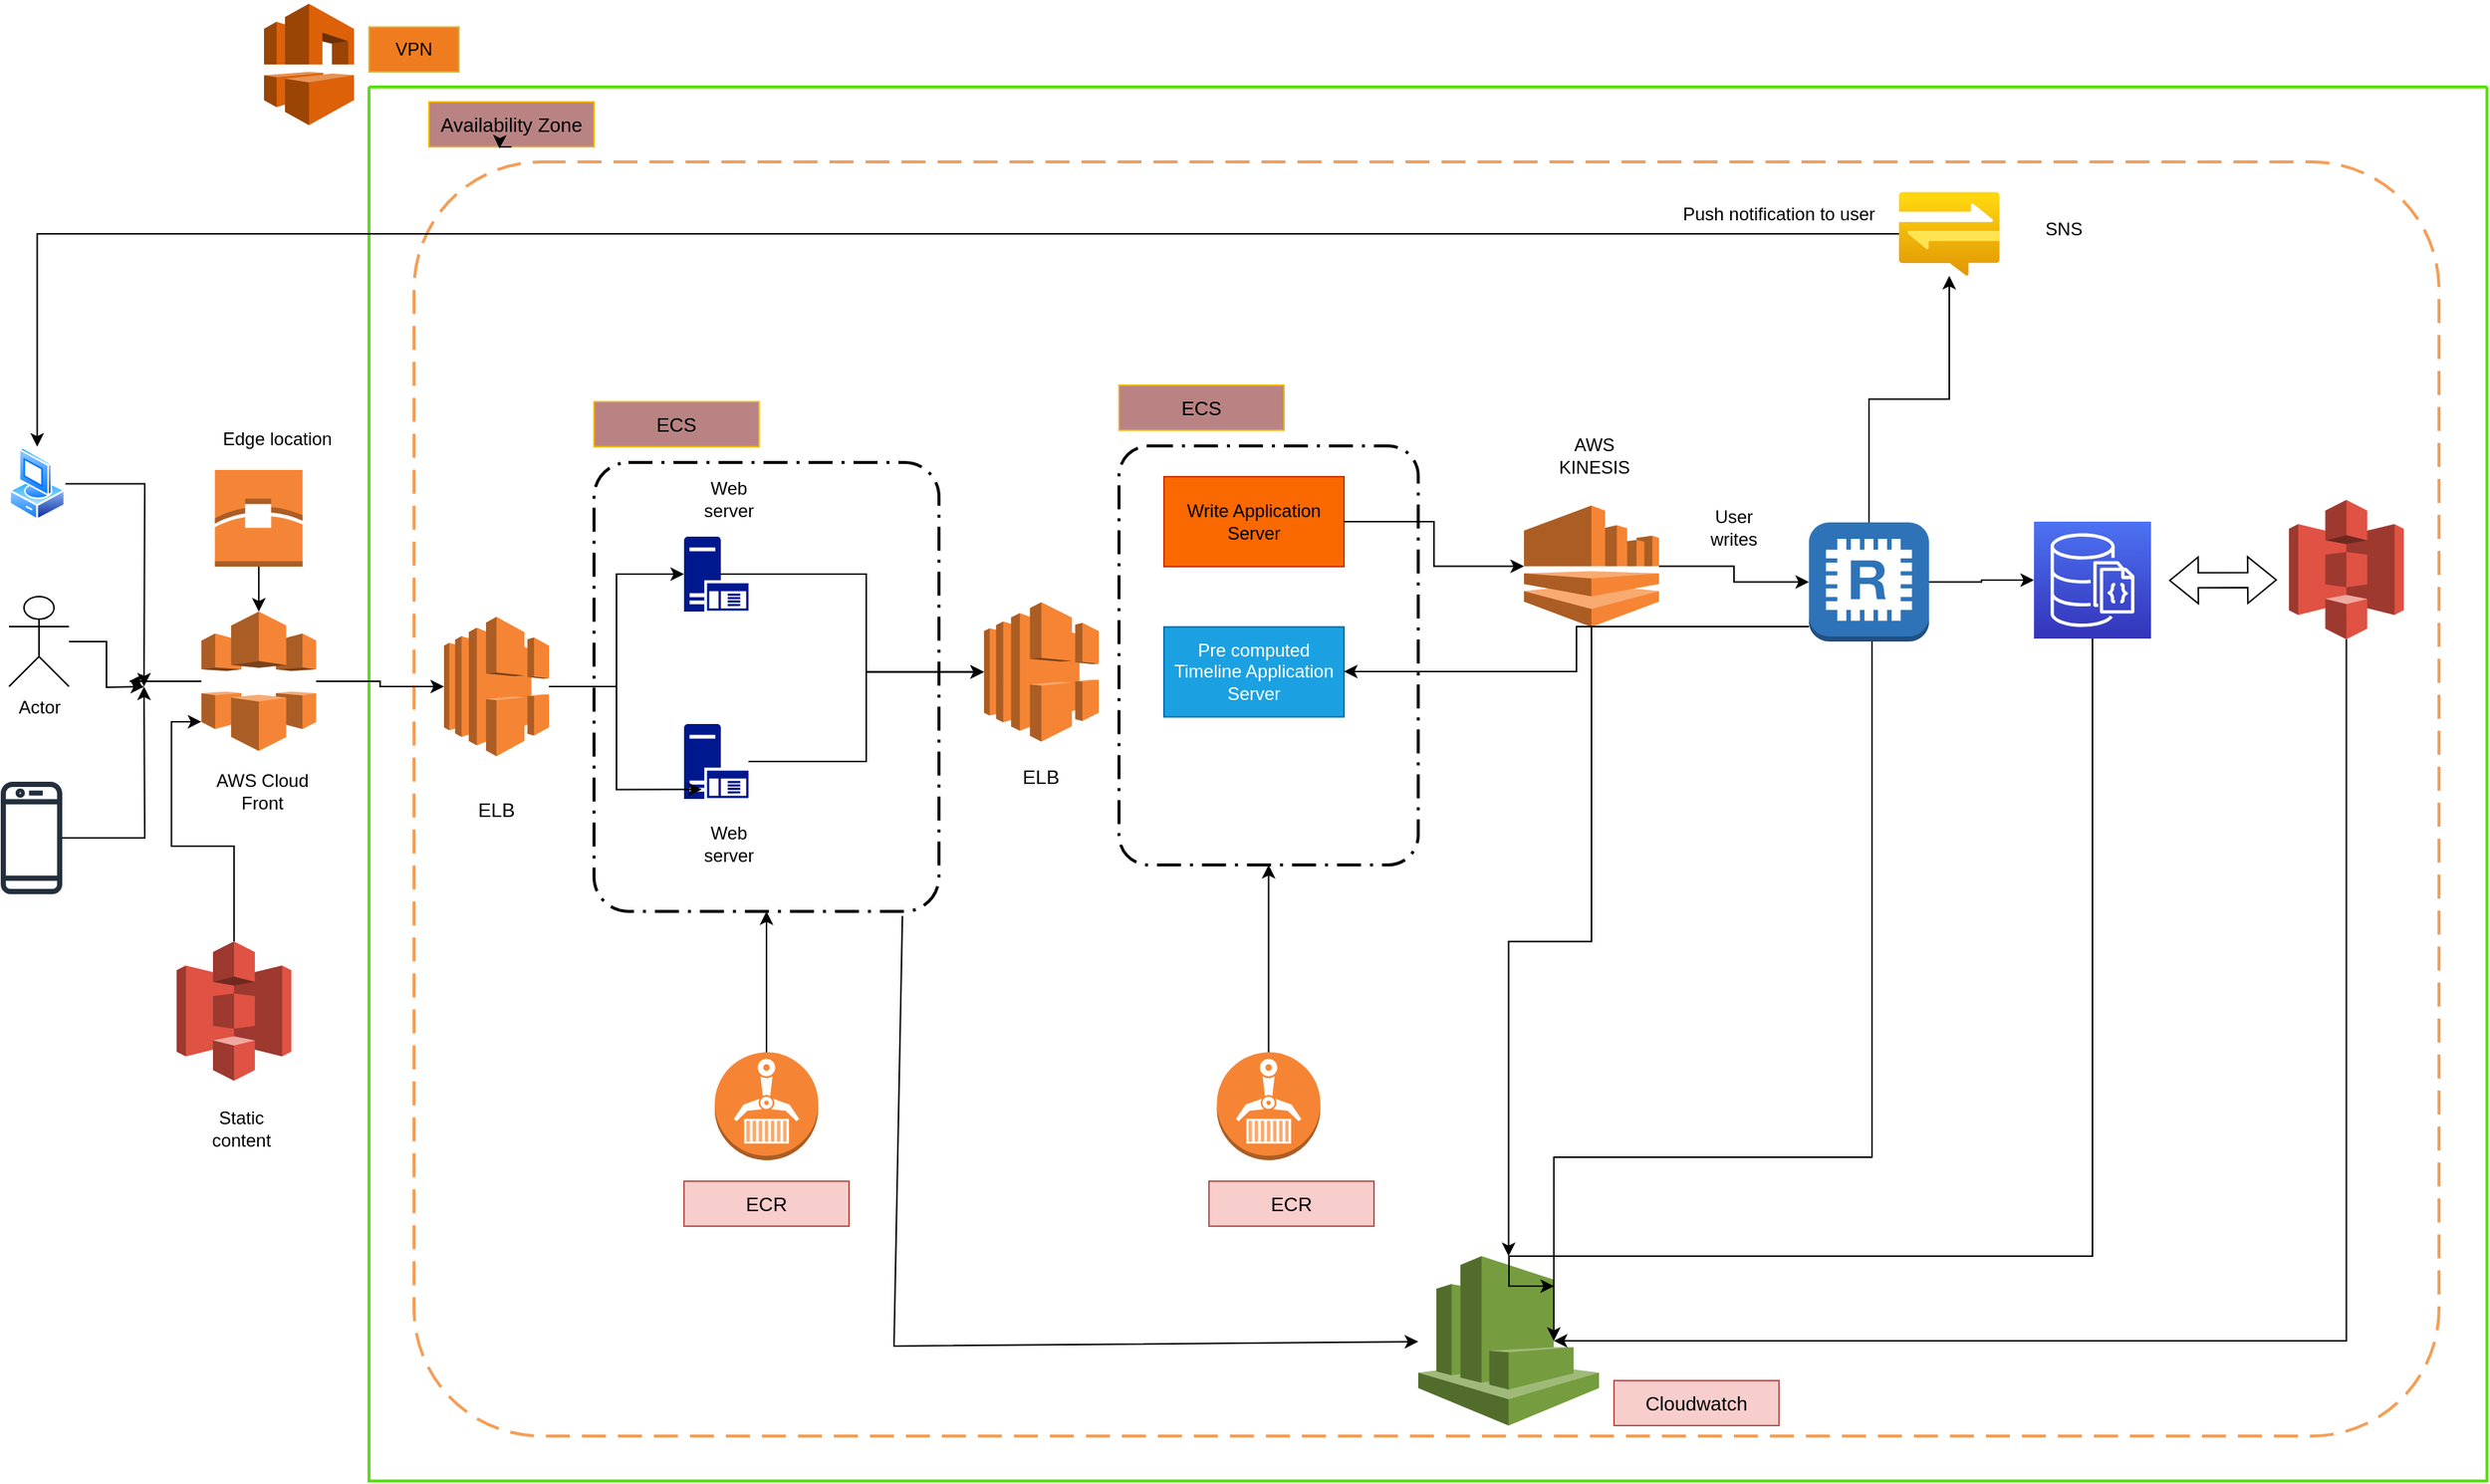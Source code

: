 <mxfile version="21.3.6" type="github" pages="2">
  <diagram id="OGPtt5JKFVUuqzHaBwd1" name="System design">
    <mxGraphModel dx="1741" dy="2031" grid="1" gridSize="10" guides="1" tooltips="1" connect="1" arrows="1" fold="1" page="1" pageScale="1" pageWidth="850" pageHeight="1100" math="0" shadow="0">
      <root>
        <mxCell id="0" />
        <mxCell id="1" parent="0" />
        <mxCell id="QmJA3J8gZkirT87oWw2X-6" value="" style="swimlane;startSize=0;strokeWidth=2;rounded=1;strokeColor=#59df11;" parent="1" vertex="1">
          <mxGeometry x="250" y="-120" width="1412" height="930" as="geometry" />
        </mxCell>
        <mxCell id="QmJA3J8gZkirT87oWw2X-46" value="" style="rounded=1;arcSize=10;dashed=1;strokeColor=#F59D56;fillColor=none;gradientColor=none;dashPattern=8 4;strokeWidth=2;" parent="QmJA3J8gZkirT87oWw2X-6" vertex="1">
          <mxGeometry x="30" y="50" width="1350" height="850" as="geometry" />
        </mxCell>
        <mxCell id="6KC439Vq3jo2LTs7QLCa-1" value="" style="sketch=0;aspect=fixed;pointerEvents=1;shadow=0;dashed=0;html=1;strokeColor=none;labelPosition=center;verticalLabelPosition=bottom;verticalAlign=top;align=center;fillColor=#00188D;shape=mxgraph.mscae.enterprise.application_server;" parent="QmJA3J8gZkirT87oWw2X-6" vertex="1">
          <mxGeometry x="210" y="300" width="43" height="50" as="geometry" />
        </mxCell>
        <mxCell id="6KC439Vq3jo2LTs7QLCa-6" value="" style="sketch=0;aspect=fixed;pointerEvents=1;shadow=0;dashed=0;html=1;strokeColor=none;labelPosition=center;verticalLabelPosition=bottom;verticalAlign=top;align=center;fillColor=#00188D;shape=mxgraph.mscae.enterprise.application_server;" parent="QmJA3J8gZkirT87oWw2X-6" vertex="1">
          <mxGeometry x="210" y="425" width="43" height="50" as="geometry" />
        </mxCell>
        <mxCell id="6KC439Vq3jo2LTs7QLCa-19" value="" style="outlineConnect=0;dashed=0;verticalLabelPosition=bottom;verticalAlign=top;align=center;html=1;shape=mxgraph.aws3.elastic_load_balancing;fillColor=#F58534;gradientColor=none;" parent="QmJA3J8gZkirT87oWw2X-6" vertex="1">
          <mxGeometry x="410" y="343.75" width="76.5" height="93" as="geometry" />
        </mxCell>
        <mxCell id="QmJA3J8gZkirT87oWw2X-38" style="edgeStyle=orthogonalEdgeStyle;rounded=0;orthogonalLoop=1;jettySize=auto;html=1;entryX=0;entryY=0.5;entryDx=0;entryDy=0;entryPerimeter=0;" parent="QmJA3J8gZkirT87oWw2X-6" source="6KC439Vq3jo2LTs7QLCa-6" target="6KC439Vq3jo2LTs7QLCa-19" edge="1">
          <mxGeometry relative="1" as="geometry" />
        </mxCell>
        <mxCell id="6KC439Vq3jo2LTs7QLCa-20" style="edgeStyle=orthogonalEdgeStyle;rounded=0;orthogonalLoop=1;jettySize=auto;html=1;exitX=0.57;exitY=0.5;exitDx=0;exitDy=0;exitPerimeter=0;" parent="QmJA3J8gZkirT87oWw2X-6" target="6KC439Vq3jo2LTs7QLCa-19" edge="1" source="6KC439Vq3jo2LTs7QLCa-1">
          <mxGeometry relative="1" as="geometry">
            <mxPoint x="421.5" y="307" as="sourcePoint" />
          </mxGeometry>
        </mxCell>
        <mxCell id="6KC439Vq3jo2LTs7QLCa-3" value="Web server" style="text;strokeColor=none;align=center;fillColor=none;html=1;verticalAlign=middle;whiteSpace=wrap;rounded=0;" parent="QmJA3J8gZkirT87oWw2X-6" vertex="1">
          <mxGeometry x="210" y="260" width="60" height="30" as="geometry" />
        </mxCell>
        <mxCell id="6KC439Vq3jo2LTs7QLCa-8" value="Web server" style="text;strokeColor=none;align=center;fillColor=none;html=1;verticalAlign=middle;whiteSpace=wrap;rounded=0;" parent="QmJA3J8gZkirT87oWw2X-6" vertex="1">
          <mxGeometry x="210" y="490" width="60" height="30" as="geometry" />
        </mxCell>
        <mxCell id="Xp7s31y6vPcok5Bgi0ri-4" value="" style="rounded=1;arcSize=10;dashed=1;fillColor=none;gradientColor=none;dashPattern=8 3 1 3;strokeWidth=2;" vertex="1" parent="QmJA3J8gZkirT87oWw2X-6">
          <mxGeometry x="150" y="250.5" width="230" height="299.5" as="geometry" />
        </mxCell>
        <mxCell id="Xp7s31y6vPcok5Bgi0ri-5" value="&lt;font style=&quot;font-size: 13px;&quot;&gt;ECS&lt;/font&gt;" style="text;strokeColor=#f1b709;align=center;fillColor=#b98383;html=1;verticalAlign=middle;whiteSpace=wrap;rounded=0;" vertex="1" parent="QmJA3J8gZkirT87oWw2X-6">
          <mxGeometry x="150" y="210" width="110" height="30" as="geometry" />
        </mxCell>
        <mxCell id="Xp7s31y6vPcok5Bgi0ri-11" style="edgeStyle=orthogonalEdgeStyle;rounded=0;orthogonalLoop=1;jettySize=auto;html=1;entryX=0.5;entryY=1;entryDx=0;entryDy=0;" edge="1" parent="QmJA3J8gZkirT87oWw2X-6" source="Xp7s31y6vPcok5Bgi0ri-6" target="Xp7s31y6vPcok5Bgi0ri-4">
          <mxGeometry relative="1" as="geometry" />
        </mxCell>
        <mxCell id="Xp7s31y6vPcok5Bgi0ri-6" value="" style="outlineConnect=0;dashed=0;verticalLabelPosition=bottom;verticalAlign=top;align=center;html=1;shape=mxgraph.aws3.ecr;fillColor=#F58534;gradientColor=none;" vertex="1" parent="QmJA3J8gZkirT87oWw2X-6">
          <mxGeometry x="230.5" y="644" width="69" height="72" as="geometry" />
        </mxCell>
        <mxCell id="QmJA3J8gZkirT87oWw2X-41" value="&lt;font style=&quot;font-size: 13px;&quot;&gt;ELB&lt;/font&gt;" style="text;strokeColor=none;align=center;fillColor=none;html=1;verticalAlign=middle;whiteSpace=wrap;rounded=0;" parent="QmJA3J8gZkirT87oWw2X-6" vertex="1">
          <mxGeometry x="418.25" y="445" width="60" height="30" as="geometry" />
        </mxCell>
        <mxCell id="Xp7s31y6vPcok5Bgi0ri-14" value="" style="rounded=1;arcSize=10;dashed=1;fillColor=none;gradientColor=none;dashPattern=8 3 1 3;strokeWidth=2;" vertex="1" parent="QmJA3J8gZkirT87oWw2X-6">
          <mxGeometry x="500" y="239.5" width="199.5" height="279.5" as="geometry" />
        </mxCell>
        <mxCell id="Xp7s31y6vPcok5Bgi0ri-15" value="&lt;font style=&quot;font-size: 13px;&quot;&gt;ECS&lt;/font&gt;" style="text;strokeColor=#f1b709;align=center;fillColor=#b98383;html=1;verticalAlign=middle;whiteSpace=wrap;rounded=0;" vertex="1" parent="QmJA3J8gZkirT87oWw2X-6">
          <mxGeometry x="500" y="199" width="110" height="30" as="geometry" />
        </mxCell>
        <mxCell id="Xp7s31y6vPcok5Bgi0ri-16" style="edgeStyle=orthogonalEdgeStyle;rounded=0;orthogonalLoop=1;jettySize=auto;html=1;entryX=0.5;entryY=1;entryDx=0;entryDy=0;" edge="1" parent="QmJA3J8gZkirT87oWw2X-6" source="Xp7s31y6vPcok5Bgi0ri-17" target="Xp7s31y6vPcok5Bgi0ri-14">
          <mxGeometry relative="1" as="geometry" />
        </mxCell>
        <mxCell id="Xp7s31y6vPcok5Bgi0ri-17" value="" style="outlineConnect=0;dashed=0;verticalLabelPosition=bottom;verticalAlign=top;align=center;html=1;shape=mxgraph.aws3.ecr;fillColor=#F58534;gradientColor=none;" vertex="1" parent="QmJA3J8gZkirT87oWw2X-6">
          <mxGeometry x="565.25" y="644" width="69" height="72" as="geometry" />
        </mxCell>
        <mxCell id="Xp7s31y6vPcok5Bgi0ri-18" value="Write Application Server" style="rounded=0;whiteSpace=wrap;html=1;fillColor=#fa6800;fontColor=#000000;strokeColor=#C73500;" vertex="1" parent="QmJA3J8gZkirT87oWw2X-6">
          <mxGeometry x="530" y="260" width="120" height="60" as="geometry" />
        </mxCell>
        <mxCell id="Xp7s31y6vPcok5Bgi0ri-24" style="edgeStyle=orthogonalEdgeStyle;rounded=0;orthogonalLoop=1;jettySize=auto;html=1;" edge="1" parent="QmJA3J8gZkirT87oWw2X-6" source="6KC439Vq3jo2LTs7QLCa-57" target="Xp7s31y6vPcok5Bgi0ri-22">
          <mxGeometry relative="1" as="geometry" />
        </mxCell>
        <mxCell id="6KC439Vq3jo2LTs7QLCa-57" value="" style="outlineConnect=0;dashed=0;verticalLabelPosition=bottom;verticalAlign=top;align=center;html=1;shape=mxgraph.aws3.kinesis;fillColor=#F58534;gradientColor=none;" parent="QmJA3J8gZkirT87oWw2X-6" vertex="1">
          <mxGeometry x="770" y="279.25" width="90" height="81" as="geometry" />
        </mxCell>
        <mxCell id="6KC439Vq3jo2LTs7QLCa-58" style="edgeStyle=orthogonalEdgeStyle;rounded=0;orthogonalLoop=1;jettySize=auto;html=1;exitX=1;exitY=0.5;exitDx=0;exitDy=0;" parent="QmJA3J8gZkirT87oWw2X-6" source="Xp7s31y6vPcok5Bgi0ri-18" target="6KC439Vq3jo2LTs7QLCa-57" edge="1">
          <mxGeometry relative="1" as="geometry">
            <mxPoint x="670" y="237" as="sourcePoint" />
          </mxGeometry>
        </mxCell>
        <mxCell id="Xp7s31y6vPcok5Bgi0ri-19" value="Pre computed Timeline Application Server" style="rounded=0;whiteSpace=wrap;html=1;fillColor=#1ba1e2;fontColor=#ffffff;strokeColor=#006EAF;" vertex="1" parent="QmJA3J8gZkirT87oWw2X-6">
          <mxGeometry x="530" y="360.25" width="120" height="60" as="geometry" />
        </mxCell>
        <mxCell id="6KC439Vq3jo2LTs7QLCa-67" value="User writes" style="text;strokeColor=none;align=center;fillColor=none;html=1;verticalAlign=middle;whiteSpace=wrap;rounded=0;" parent="QmJA3J8gZkirT87oWw2X-6" vertex="1">
          <mxGeometry x="880" y="279.25" width="60" height="30" as="geometry" />
        </mxCell>
        <mxCell id="Xp7s31y6vPcok5Bgi0ri-22" value="" style="outlineConnect=0;dashed=0;verticalLabelPosition=bottom;verticalAlign=top;align=center;html=1;shape=mxgraph.aws3.cloudwatch;fillColor=#759C3E;gradientColor=none;" vertex="1" parent="QmJA3J8gZkirT87oWw2X-6">
          <mxGeometry x="699.5" y="780" width="120.5" height="113" as="geometry" />
        </mxCell>
        <mxCell id="Xp7s31y6vPcok5Bgi0ri-23" value="" style="endArrow=classic;html=1;rounded=0;exitX=0.894;exitY=1.01;exitDx=0;exitDy=0;exitPerimeter=0;" edge="1" parent="QmJA3J8gZkirT87oWw2X-6" source="Xp7s31y6vPcok5Bgi0ri-4" target="Xp7s31y6vPcok5Bgi0ri-22">
          <mxGeometry width="50" height="50" relative="1" as="geometry">
            <mxPoint x="820" y="500" as="sourcePoint" />
            <mxPoint x="870" y="450" as="targetPoint" />
            <Array as="points">
              <mxPoint x="350" y="840" />
            </Array>
          </mxGeometry>
        </mxCell>
        <mxCell id="6KC439Vq3jo2LTs7QLCa-53" value="" style="sketch=0;points=[[0,0,0],[0.25,0,0],[0.5,0,0],[0.75,0,0],[1,0,0],[0,1,0],[0.25,1,0],[0.5,1,0],[0.75,1,0],[1,1,0],[0,0.25,0],[0,0.5,0],[0,0.75,0],[1,0.25,0],[1,0.5,0],[1,0.75,0]];outlineConnect=0;fontColor=#232F3E;gradientColor=#4D72F3;gradientDirection=north;fillColor=#3334B9;strokeColor=#ffffff;dashed=0;verticalLabelPosition=bottom;verticalAlign=top;align=center;html=1;fontSize=12;fontStyle=0;aspect=fixed;shape=mxgraph.aws4.resourceIcon;resIcon=mxgraph.aws4.documentdb_with_mongodb_compatibility;" parent="QmJA3J8gZkirT87oWw2X-6" vertex="1">
          <mxGeometry x="1110" y="290" width="78" height="78" as="geometry" />
        </mxCell>
        <mxCell id="Xp7s31y6vPcok5Bgi0ri-35" value="&lt;font style=&quot;font-size: 13px;&quot;&gt;Cloudwatch&lt;/font&gt;" style="text;strokeColor=#b85450;align=center;fillColor=#f8cecc;html=1;verticalAlign=middle;whiteSpace=wrap;rounded=0;" vertex="1" parent="QmJA3J8gZkirT87oWw2X-6">
          <mxGeometry x="830" y="863" width="110" height="30" as="geometry" />
        </mxCell>
        <mxCell id="Xp7s31y6vPcok5Bgi0ri-36" value="&lt;span style=&quot;font-size: 13px;&quot;&gt;ECR&lt;/span&gt;" style="text;strokeColor=#b85450;align=center;fillColor=#f8cecc;html=1;verticalAlign=middle;whiteSpace=wrap;rounded=0;" vertex="1" parent="QmJA3J8gZkirT87oWw2X-6">
          <mxGeometry x="210" y="730" width="110" height="30" as="geometry" />
        </mxCell>
        <mxCell id="Xp7s31y6vPcok5Bgi0ri-66" value="&lt;span style=&quot;font-size: 13px;&quot;&gt;ECR&lt;/span&gt;" style="text;strokeColor=#b85450;align=center;fillColor=#f8cecc;html=1;verticalAlign=middle;whiteSpace=wrap;rounded=0;" vertex="1" parent="QmJA3J8gZkirT87oWw2X-6">
          <mxGeometry x="560" y="730" width="110" height="30" as="geometry" />
        </mxCell>
        <mxCell id="jdF7Z_sJU0BXQNIXWPQb-7" value="SNS" style="text;strokeColor=none;align=center;fillColor=none;html=1;verticalAlign=middle;whiteSpace=wrap;rounded=0;" parent="QmJA3J8gZkirT87oWw2X-6" vertex="1">
          <mxGeometry x="1100" y="80" width="60" height="30" as="geometry" />
        </mxCell>
        <mxCell id="jdF7Z_sJU0BXQNIXWPQb-8" value="Push notification to user&lt;br&gt;" style="text;strokeColor=none;align=center;fillColor=none;html=1;verticalAlign=middle;whiteSpace=wrap;rounded=0;" parent="QmJA3J8gZkirT87oWw2X-6" vertex="1">
          <mxGeometry x="870" y="70" width="140" height="30" as="geometry" />
        </mxCell>
        <mxCell id="QmJA3J8gZkirT87oWw2X-13" value="&lt;font style=&quot;font-size: 13px;&quot;&gt;Availability Zone&lt;/font&gt;" style="text;strokeColor=#f1b709;align=center;fillColor=#b98383;html=1;verticalAlign=middle;whiteSpace=wrap;rounded=0;" parent="QmJA3J8gZkirT87oWw2X-6" vertex="1">
          <mxGeometry x="40" y="10" width="110" height="30" as="geometry" />
        </mxCell>
        <mxCell id="QmJA3J8gZkirT87oWw2X-15" style="edgeStyle=orthogonalEdgeStyle;rounded=0;orthogonalLoop=1;jettySize=auto;html=1;exitX=0.5;exitY=1;exitDx=0;exitDy=0;entryX=0.427;entryY=1.035;entryDx=0;entryDy=0;entryPerimeter=0;" parent="QmJA3J8gZkirT87oWw2X-6" source="QmJA3J8gZkirT87oWw2X-13" target="QmJA3J8gZkirT87oWw2X-13" edge="1">
          <mxGeometry relative="1" as="geometry" />
        </mxCell>
        <mxCell id="6KC439Vq3jo2LTs7QLCa-12" style="edgeStyle=orthogonalEdgeStyle;rounded=0;orthogonalLoop=1;jettySize=auto;html=1;" parent="1" source="6KC439Vq3jo2LTs7QLCa-4" edge="1">
          <mxGeometry relative="1" as="geometry">
            <mxPoint x="100" y="280" as="targetPoint" />
          </mxGeometry>
        </mxCell>
        <mxCell id="6KC439Vq3jo2LTs7QLCa-4" value="" style="image;aspect=fixed;perimeter=ellipsePerimeter;html=1;align=center;shadow=0;dashed=0;spacingTop=3;image=img/lib/active_directory/vista_client.svg;" parent="1" vertex="1">
          <mxGeometry x="10" y="120" width="37.6" height="49.47" as="geometry" />
        </mxCell>
        <mxCell id="6KC439Vq3jo2LTs7QLCa-14" style="edgeStyle=orthogonalEdgeStyle;rounded=0;orthogonalLoop=1;jettySize=auto;html=1;" parent="1" source="6KC439Vq3jo2LTs7QLCa-5" edge="1">
          <mxGeometry relative="1" as="geometry">
            <mxPoint x="100" y="280" as="targetPoint" />
          </mxGeometry>
        </mxCell>
        <mxCell id="6KC439Vq3jo2LTs7QLCa-5" value="Actor" style="shape=umlActor;verticalLabelPosition=bottom;verticalAlign=top;html=1;outlineConnect=0;" parent="1" vertex="1">
          <mxGeometry x="10" y="220" width="40" height="60" as="geometry" />
        </mxCell>
        <mxCell id="6KC439Vq3jo2LTs7QLCa-13" style="edgeStyle=orthogonalEdgeStyle;rounded=0;orthogonalLoop=1;jettySize=auto;html=1;" parent="1" source="6KC439Vq3jo2LTs7QLCa-11" edge="1">
          <mxGeometry relative="1" as="geometry">
            <mxPoint x="100" y="280" as="targetPoint" />
          </mxGeometry>
        </mxCell>
        <mxCell id="6KC439Vq3jo2LTs7QLCa-11" value="" style="sketch=0;outlineConnect=0;fontColor=#232F3E;gradientColor=none;fillColor=#232F3D;strokeColor=none;dashed=0;verticalLabelPosition=bottom;verticalAlign=top;align=center;html=1;fontSize=12;fontStyle=0;aspect=fixed;pointerEvents=1;shape=mxgraph.aws4.mobile_client;" parent="1" vertex="1">
          <mxGeometry x="4.5" y="342" width="41" height="78" as="geometry" />
        </mxCell>
        <mxCell id="6KC439Vq3jo2LTs7QLCa-55" style="edgeStyle=orthogonalEdgeStyle;rounded=0;orthogonalLoop=1;jettySize=auto;html=1;" parent="1" source="6KC439Vq3jo2LTs7QLCa-37" target="6KC439Vq3jo2LTs7QLCa-53" edge="1">
          <mxGeometry relative="1" as="geometry" />
        </mxCell>
        <mxCell id="jdF7Z_sJU0BXQNIXWPQb-2" style="edgeStyle=orthogonalEdgeStyle;rounded=0;orthogonalLoop=1;jettySize=auto;html=1;" parent="1" source="6KC439Vq3jo2LTs7QLCa-37" target="jdF7Z_sJU0BXQNIXWPQb-5" edge="1">
          <mxGeometry relative="1" as="geometry">
            <mxPoint x="1164.5" y="-86.13" as="targetPoint" />
          </mxGeometry>
        </mxCell>
        <mxCell id="Xp7s31y6vPcok5Bgi0ri-25" style="edgeStyle=orthogonalEdgeStyle;rounded=0;orthogonalLoop=1;jettySize=auto;html=1;entryX=0.75;entryY=0.5;entryDx=0;entryDy=0;entryPerimeter=0;" edge="1" parent="1" source="6KC439Vq3jo2LTs7QLCa-37" target="Xp7s31y6vPcok5Bgi0ri-22">
          <mxGeometry relative="1" as="geometry">
            <Array as="points">
              <mxPoint x="1252" y="594" />
            </Array>
          </mxGeometry>
        </mxCell>
        <mxCell id="Xp7s31y6vPcok5Bgi0ri-68" style="edgeStyle=orthogonalEdgeStyle;rounded=0;orthogonalLoop=1;jettySize=auto;html=1;" edge="1" parent="1" source="6KC439Vq3jo2LTs7QLCa-37" target="Xp7s31y6vPcok5Bgi0ri-19">
          <mxGeometry relative="1" as="geometry">
            <Array as="points">
              <mxPoint x="1055" y="240" />
              <mxPoint x="1055" y="270" />
            </Array>
          </mxGeometry>
        </mxCell>
        <mxCell id="6KC439Vq3jo2LTs7QLCa-37" value="" style="outlineConnect=0;dashed=0;verticalLabelPosition=bottom;verticalAlign=top;align=center;html=1;shape=mxgraph.aws3.redis;fillColor=#2E73B8;gradientColor=none;" parent="1" vertex="1">
          <mxGeometry x="1210" y="170.5" width="80" height="79.5" as="geometry" />
        </mxCell>
        <mxCell id="Xp7s31y6vPcok5Bgi0ri-34" style="edgeStyle=orthogonalEdgeStyle;rounded=0;orthogonalLoop=1;jettySize=auto;html=1;" edge="1" parent="1" source="6KC439Vq3jo2LTs7QLCa-53">
          <mxGeometry relative="1" as="geometry">
            <mxPoint x="1040" y="680" as="targetPoint" />
            <Array as="points">
              <mxPoint x="1399" y="660" />
              <mxPoint x="1010" y="660" />
            </Array>
          </mxGeometry>
        </mxCell>
        <mxCell id="QmJA3J8gZkirT87oWw2X-42" style="edgeStyle=orthogonalEdgeStyle;rounded=0;orthogonalLoop=1;jettySize=auto;html=1;entryX=0;entryY=0.5;entryDx=0;entryDy=0;entryPerimeter=0;" parent="1" source="6KC439Vq3jo2LTs7QLCa-57" edge="1" target="6KC439Vq3jo2LTs7QLCa-37">
          <mxGeometry relative="1" as="geometry">
            <mxPoint x="1240" y="170" as="targetPoint" />
          </mxGeometry>
        </mxCell>
        <mxCell id="Xp7s31y6vPcok5Bgi0ri-32" style="edgeStyle=orthogonalEdgeStyle;rounded=0;orthogonalLoop=1;jettySize=auto;html=1;entryX=0.75;entryY=0.5;entryDx=0;entryDy=0;entryPerimeter=0;" edge="1" parent="1" source="Usf6adK-40Itm8aK41Lk-2" target="Xp7s31y6vPcok5Bgi0ri-22">
          <mxGeometry relative="1" as="geometry">
            <Array as="points">
              <mxPoint x="1568" y="717" />
            </Array>
          </mxGeometry>
        </mxCell>
        <mxCell id="Usf6adK-40Itm8aK41Lk-2" value="" style="outlineConnect=0;dashed=0;verticalLabelPosition=bottom;verticalAlign=top;align=center;html=1;shape=mxgraph.aws3.s3;fillColor=#E05243;gradientColor=none;" parent="1" vertex="1">
          <mxGeometry x="1530" y="155.5" width="76.5" height="93" as="geometry" />
        </mxCell>
        <mxCell id="Usf6adK-40Itm8aK41Lk-3" value="" style="shape=flexArrow;endArrow=classic;startArrow=classic;html=1;rounded=0;" parent="1" edge="1">
          <mxGeometry width="100" height="100" relative="1" as="geometry">
            <mxPoint x="1522" y="208.83" as="sourcePoint" />
            <mxPoint x="1450" y="209.3" as="targetPoint" />
          </mxGeometry>
        </mxCell>
        <mxCell id="NyY6tiZ_YxjPjUGcAyBx-7" style="edgeStyle=orthogonalEdgeStyle;rounded=0;orthogonalLoop=1;jettySize=auto;html=1;" parent="1" source="NyY6tiZ_YxjPjUGcAyBx-3" edge="1">
          <mxGeometry relative="1" as="geometry">
            <mxPoint x="90" y="276.5" as="targetPoint" />
          </mxGeometry>
        </mxCell>
        <mxCell id="QmJA3J8gZkirT87oWw2X-37" style="edgeStyle=orthogonalEdgeStyle;rounded=0;orthogonalLoop=1;jettySize=auto;html=1;" parent="1" source="NyY6tiZ_YxjPjUGcAyBx-3" target="QmJA3J8gZkirT87oWw2X-29" edge="1">
          <mxGeometry relative="1" as="geometry" />
        </mxCell>
        <mxCell id="NyY6tiZ_YxjPjUGcAyBx-3" value="" style="outlineConnect=0;dashed=0;verticalLabelPosition=bottom;verticalAlign=top;align=center;html=1;shape=mxgraph.aws3.cloudfront;fillColor=#F58536;gradientColor=none;" parent="1" vertex="1">
          <mxGeometry x="138.25" y="230" width="76.5" height="93" as="geometry" />
        </mxCell>
        <mxCell id="NyY6tiZ_YxjPjUGcAyBx-4" value="AWS Cloud Front" style="text;strokeColor=none;align=center;fillColor=none;html=1;verticalAlign=middle;whiteSpace=wrap;rounded=0;" parent="1" vertex="1">
          <mxGeometry x="138.25" y="334.5" width="81.75" height="30" as="geometry" />
        </mxCell>
        <mxCell id="NyY6tiZ_YxjPjUGcAyBx-8" value="AWS KINESIS" style="text;strokeColor=none;align=center;fillColor=none;html=1;verticalAlign=middle;whiteSpace=wrap;rounded=0;" parent="1" vertex="1">
          <mxGeometry x="1037" y="111.47" width="60" height="30" as="geometry" />
        </mxCell>
        <mxCell id="jdF7Z_sJU0BXQNIXWPQb-6" style="edgeStyle=orthogonalEdgeStyle;rounded=0;orthogonalLoop=1;jettySize=auto;html=1;" parent="1" source="jdF7Z_sJU0BXQNIXWPQb-5" target="6KC439Vq3jo2LTs7QLCa-4" edge="1">
          <mxGeometry relative="1" as="geometry" />
        </mxCell>
        <mxCell id="jdF7Z_sJU0BXQNIXWPQb-5" value="" style="image;aspect=fixed;html=1;points=[];align=center;fontSize=12;image=img/lib/azure2/web/Notification_Hub_Namespaces.svg;" parent="1" vertex="1">
          <mxGeometry x="1270" y="-50" width="67" height="56.0" as="geometry" />
        </mxCell>
        <mxCell id="QmJA3J8gZkirT87oWw2X-3" style="edgeStyle=orthogonalEdgeStyle;rounded=0;orthogonalLoop=1;jettySize=auto;html=1;" parent="1" source="QmJA3J8gZkirT87oWw2X-1" target="NyY6tiZ_YxjPjUGcAyBx-3" edge="1">
          <mxGeometry relative="1" as="geometry" />
        </mxCell>
        <mxCell id="QmJA3J8gZkirT87oWw2X-1" value="" style="outlineConnect=0;dashed=0;verticalLabelPosition=bottom;verticalAlign=top;align=center;html=1;shape=mxgraph.aws3.edge_location;fillColor=#F58536;gradientColor=none;" parent="1" vertex="1">
          <mxGeometry x="147.25" y="135.5" width="58.5" height="64.5" as="geometry" />
        </mxCell>
        <mxCell id="QmJA3J8gZkirT87oWw2X-4" value="Edge location" style="text;strokeColor=none;align=center;fillColor=none;html=1;verticalAlign=middle;whiteSpace=wrap;rounded=0;" parent="1" vertex="1">
          <mxGeometry x="138.25" y="100" width="101.75" height="30" as="geometry" />
        </mxCell>
        <mxCell id="QmJA3J8gZkirT87oWw2X-7" value="VPN" style="text;strokeColor=#d6b656;align=center;fillColor=#ef7d1f;html=1;verticalAlign=middle;whiteSpace=wrap;rounded=0;" parent="1" vertex="1">
          <mxGeometry x="250" y="-160" width="60" height="30" as="geometry" />
        </mxCell>
        <mxCell id="QmJA3J8gZkirT87oWw2X-32" style="edgeStyle=orthogonalEdgeStyle;rounded=0;orthogonalLoop=1;jettySize=auto;html=1;entryX=0.275;entryY=0.873;entryDx=0;entryDy=0;entryPerimeter=0;" parent="1" source="QmJA3J8gZkirT87oWw2X-29" target="6KC439Vq3jo2LTs7QLCa-6" edge="1">
          <mxGeometry relative="1" as="geometry" />
        </mxCell>
        <mxCell id="QmJA3J8gZkirT87oWw2X-36" style="edgeStyle=orthogonalEdgeStyle;rounded=0;orthogonalLoop=1;jettySize=auto;html=1;entryX=0;entryY=0.5;entryDx=0;entryDy=0;entryPerimeter=0;" parent="1" source="QmJA3J8gZkirT87oWw2X-29" target="6KC439Vq3jo2LTs7QLCa-1" edge="1">
          <mxGeometry relative="1" as="geometry" />
        </mxCell>
        <mxCell id="QmJA3J8gZkirT87oWw2X-29" value="" style="outlineConnect=0;dashed=0;verticalLabelPosition=bottom;verticalAlign=top;align=center;html=1;shape=mxgraph.aws3.elastic_load_balancing;fillColor=#F58534;gradientColor=none;" parent="1" vertex="1">
          <mxGeometry x="300" y="233.5" width="70" height="93" as="geometry" />
        </mxCell>
        <mxCell id="QmJA3J8gZkirT87oWw2X-39" value="&lt;font style=&quot;font-size: 13px;&quot;&gt;ELB&lt;/font&gt;" style="text;strokeColor=none;align=center;fillColor=none;html=1;verticalAlign=middle;whiteSpace=wrap;rounded=0;" parent="1" vertex="1">
          <mxGeometry x="305" y="346.5" width="60" height="30" as="geometry" />
        </mxCell>
        <mxCell id="QmJA3J8gZkirT87oWw2X-5" value="" style="outlineConnect=0;dashed=0;verticalLabelPosition=bottom;verticalAlign=top;align=center;html=1;shape=mxgraph.aws3.vpc;fillColor=#dc6109;gradientColor=none;strokeWidth=4;" parent="1" vertex="1">
          <mxGeometry x="180" y="-175.5" width="60" height="81" as="geometry" />
        </mxCell>
        <mxCell id="Xp7s31y6vPcok5Bgi0ri-70" style="edgeStyle=orthogonalEdgeStyle;rounded=0;orthogonalLoop=1;jettySize=auto;html=1;entryX=0;entryY=0.79;entryDx=0;entryDy=0;entryPerimeter=0;" edge="1" parent="1" source="Xp7s31y6vPcok5Bgi0ri-69" target="NyY6tiZ_YxjPjUGcAyBx-3">
          <mxGeometry relative="1" as="geometry" />
        </mxCell>
        <mxCell id="Xp7s31y6vPcok5Bgi0ri-69" value="" style="outlineConnect=0;dashed=0;verticalLabelPosition=bottom;verticalAlign=top;align=center;html=1;shape=mxgraph.aws3.s3;fillColor=#E05243;gradientColor=none;" vertex="1" parent="1">
          <mxGeometry x="121.75" y="450" width="76.5" height="93" as="geometry" />
        </mxCell>
        <mxCell id="Xp7s31y6vPcok5Bgi0ri-71" value="Static content&lt;br&gt;" style="text;strokeColor=none;align=center;fillColor=none;html=1;verticalAlign=middle;whiteSpace=wrap;rounded=0;" vertex="1" parent="1">
          <mxGeometry x="130" y="560" width="70" height="30" as="geometry" />
        </mxCell>
      </root>
    </mxGraphModel>
  </diagram>
  <diagram id="Ms-GmdoRinez7m9P5KAb" name="Data model">
    <mxGraphModel dx="1306" dy="714" grid="1" gridSize="10" guides="1" tooltips="1" connect="1" arrows="1" fold="1" page="1" pageScale="1" pageWidth="850" pageHeight="1100" math="0" shadow="0">
      <root>
        <mxCell id="0" />
        <mxCell id="1" parent="0" />
        <mxCell id="bnehW4UcKr64qTlZm-zc-5" value="Tweet_fct" style="swimlane;fontStyle=0;childLayout=stackLayout;horizontal=1;startSize=26;fillColor=none;horizontalStack=0;resizeParent=1;resizeParentMax=0;resizeLast=0;collapsible=1;marginBottom=0;html=1;" vertex="1" parent="1">
          <mxGeometry x="360" y="270" width="140" height="156" as="geometry" />
        </mxCell>
        <mxCell id="bnehW4UcKr64qTlZm-zc-6" value="Name" style="text;strokeColor=none;fillColor=none;align=left;verticalAlign=top;spacingLeft=4;spacingRight=4;overflow=hidden;rotatable=0;points=[[0,0.5],[1,0.5]];portConstraint=eastwest;whiteSpace=wrap;html=1;" vertex="1" parent="bnehW4UcKr64qTlZm-zc-5">
          <mxGeometry y="26" width="140" height="26" as="geometry" />
        </mxCell>
        <mxCell id="bnehW4UcKr64qTlZm-zc-7" value="UID" style="text;strokeColor=none;fillColor=none;align=left;verticalAlign=top;spacingLeft=4;spacingRight=4;overflow=hidden;rotatable=0;points=[[0,0.5],[1,0.5]];portConstraint=eastwest;whiteSpace=wrap;html=1;" vertex="1" parent="bnehW4UcKr64qTlZm-zc-5">
          <mxGeometry y="52" width="140" height="26" as="geometry" />
        </mxCell>
        <mxCell id="bnehW4UcKr64qTlZm-zc-8" value="Tweeet_Location" style="text;strokeColor=none;fillColor=none;align=left;verticalAlign=top;spacingLeft=4;spacingRight=4;overflow=hidden;rotatable=0;points=[[0,0.5],[1,0.5]];portConstraint=eastwest;whiteSpace=wrap;html=1;" vertex="1" parent="bnehW4UcKr64qTlZm-zc-5">
          <mxGeometry y="78" width="140" height="26" as="geometry" />
        </mxCell>
        <mxCell id="bnehW4UcKr64qTlZm-zc-10" value="Tweet" style="text;strokeColor=none;fillColor=none;align=left;verticalAlign=top;spacingLeft=4;spacingRight=4;overflow=hidden;rotatable=0;points=[[0,0.5],[1,0.5]];portConstraint=eastwest;whiteSpace=wrap;html=1;" vertex="1" parent="bnehW4UcKr64qTlZm-zc-5">
          <mxGeometry y="104" width="140" height="26" as="geometry" />
        </mxCell>
        <mxCell id="bnehW4UcKr64qTlZm-zc-11" value="Image_location" style="text;strokeColor=none;fillColor=none;align=left;verticalAlign=top;spacingLeft=4;spacingRight=4;overflow=hidden;rotatable=0;points=[[0,0.5],[1,0.5]];portConstraint=eastwest;whiteSpace=wrap;html=1;" vertex="1" parent="bnehW4UcKr64qTlZm-zc-5">
          <mxGeometry y="130" width="140" height="26" as="geometry" />
        </mxCell>
        <mxCell id="mmQqtr9HR0JtBwJ41FuO-1" value="User" style="swimlane;fontStyle=0;childLayout=stackLayout;horizontal=1;startSize=26;fillColor=none;horizontalStack=0;resizeParent=1;resizeParentMax=0;resizeLast=0;collapsible=1;marginBottom=0;html=1;" vertex="1" parent="1">
          <mxGeometry x="30" y="230" width="140" height="130" as="geometry" />
        </mxCell>
        <mxCell id="mmQqtr9HR0JtBwJ41FuO-5" value="Celebrity_Id" style="text;strokeColor=none;fillColor=none;align=left;verticalAlign=top;spacingLeft=4;spacingRight=4;overflow=hidden;rotatable=0;points=[[0,0.5],[1,0.5]];portConstraint=eastwest;whiteSpace=wrap;html=1;" vertex="1" parent="mmQqtr9HR0JtBwJ41FuO-1">
          <mxGeometry y="26" width="140" height="26" as="geometry" />
        </mxCell>
        <mxCell id="mmQqtr9HR0JtBwJ41FuO-3" value="UID" style="text;strokeColor=none;fillColor=none;align=left;verticalAlign=top;spacingLeft=4;spacingRight=4;overflow=hidden;rotatable=0;points=[[0,0.5],[1,0.5]];portConstraint=eastwest;whiteSpace=wrap;html=1;" vertex="1" parent="mmQqtr9HR0JtBwJ41FuO-1">
          <mxGeometry y="52" width="140" height="26" as="geometry" />
        </mxCell>
        <mxCell id="mmQqtr9HR0JtBwJ41FuO-4" value="Username" style="text;strokeColor=none;fillColor=none;align=left;verticalAlign=top;spacingLeft=4;spacingRight=4;overflow=hidden;rotatable=0;points=[[0,0.5],[1,0.5]];portConstraint=eastwest;whiteSpace=wrap;html=1;" vertex="1" parent="mmQqtr9HR0JtBwJ41FuO-1">
          <mxGeometry y="78" width="140" height="26" as="geometry" />
        </mxCell>
        <mxCell id="mmQqtr9HR0JtBwJ41FuO-17" value="follow_id" style="text;strokeColor=none;fillColor=none;align=left;verticalAlign=top;spacingLeft=4;spacingRight=4;overflow=hidden;rotatable=0;points=[[0,0.5],[1,0.5]];portConstraint=eastwest;whiteSpace=wrap;html=1;" vertex="1" parent="mmQqtr9HR0JtBwJ41FuO-1">
          <mxGeometry y="104" width="140" height="26" as="geometry" />
        </mxCell>
        <mxCell id="mmQqtr9HR0JtBwJ41FuO-8" style="edgeStyle=orthogonalEdgeStyle;rounded=0;orthogonalLoop=1;jettySize=auto;html=1;" edge="1" parent="1" source="mmQqtr9HR0JtBwJ41FuO-3" target="bnehW4UcKr64qTlZm-zc-7">
          <mxGeometry relative="1" as="geometry" />
        </mxCell>
        <mxCell id="mmQqtr9HR0JtBwJ41FuO-9" value="Celebrity_Tweet_fct" style="swimlane;fontStyle=0;childLayout=stackLayout;horizontal=1;startSize=26;fillColor=none;horizontalStack=0;resizeParent=1;resizeParentMax=0;resizeLast=0;collapsible=1;marginBottom=0;html=1;" vertex="1" parent="1">
          <mxGeometry x="360" y="100" width="140" height="156" as="geometry" />
        </mxCell>
        <mxCell id="mmQqtr9HR0JtBwJ41FuO-10" value="Celebrity_id" style="text;strokeColor=none;fillColor=none;align=left;verticalAlign=top;spacingLeft=4;spacingRight=4;overflow=hidden;rotatable=0;points=[[0,0.5],[1,0.5]];portConstraint=eastwest;whiteSpace=wrap;html=1;" vertex="1" parent="mmQqtr9HR0JtBwJ41FuO-9">
          <mxGeometry y="26" width="140" height="26" as="geometry" />
        </mxCell>
        <mxCell id="mmQqtr9HR0JtBwJ41FuO-11" value="celebrity_name" style="text;strokeColor=none;fillColor=none;align=left;verticalAlign=top;spacingLeft=4;spacingRight=4;overflow=hidden;rotatable=0;points=[[0,0.5],[1,0.5]];portConstraint=eastwest;whiteSpace=wrap;html=1;" vertex="1" parent="mmQqtr9HR0JtBwJ41FuO-9">
          <mxGeometry y="52" width="140" height="26" as="geometry" />
        </mxCell>
        <mxCell id="mmQqtr9HR0JtBwJ41FuO-12" value="Tweeet_Location" style="text;strokeColor=none;fillColor=none;align=left;verticalAlign=top;spacingLeft=4;spacingRight=4;overflow=hidden;rotatable=0;points=[[0,0.5],[1,0.5]];portConstraint=eastwest;whiteSpace=wrap;html=1;" vertex="1" parent="mmQqtr9HR0JtBwJ41FuO-9">
          <mxGeometry y="78" width="140" height="26" as="geometry" />
        </mxCell>
        <mxCell id="mmQqtr9HR0JtBwJ41FuO-13" value="Tweet" style="text;strokeColor=none;fillColor=none;align=left;verticalAlign=top;spacingLeft=4;spacingRight=4;overflow=hidden;rotatable=0;points=[[0,0.5],[1,0.5]];portConstraint=eastwest;whiteSpace=wrap;html=1;" vertex="1" parent="mmQqtr9HR0JtBwJ41FuO-9">
          <mxGeometry y="104" width="140" height="26" as="geometry" />
        </mxCell>
        <mxCell id="mmQqtr9HR0JtBwJ41FuO-14" value="Image_location" style="text;strokeColor=none;fillColor=none;align=left;verticalAlign=top;spacingLeft=4;spacingRight=4;overflow=hidden;rotatable=0;points=[[0,0.5],[1,0.5]];portConstraint=eastwest;whiteSpace=wrap;html=1;" vertex="1" parent="mmQqtr9HR0JtBwJ41FuO-9">
          <mxGeometry y="130" width="140" height="26" as="geometry" />
        </mxCell>
        <mxCell id="mmQqtr9HR0JtBwJ41FuO-19" value="User_follows" style="swimlane;fontStyle=0;childLayout=stackLayout;horizontal=1;startSize=26;fillColor=none;horizontalStack=0;resizeParent=1;resizeParentMax=0;resizeLast=0;collapsible=1;marginBottom=0;html=1;" vertex="1" parent="1">
          <mxGeometry x="360" y="460" width="140" height="156" as="geometry" />
        </mxCell>
        <mxCell id="mmQqtr9HR0JtBwJ41FuO-20" value="Follow_id" style="text;strokeColor=none;fillColor=none;align=left;verticalAlign=top;spacingLeft=4;spacingRight=4;overflow=hidden;rotatable=0;points=[[0,0.5],[1,0.5]];portConstraint=eastwest;whiteSpace=wrap;html=1;" vertex="1" parent="mmQqtr9HR0JtBwJ41FuO-19">
          <mxGeometry y="26" width="140" height="26" as="geometry" />
        </mxCell>
        <mxCell id="mmQqtr9HR0JtBwJ41FuO-21" value="Follower_name" style="text;strokeColor=none;fillColor=none;align=left;verticalAlign=top;spacingLeft=4;spacingRight=4;overflow=hidden;rotatable=0;points=[[0,0.5],[1,0.5]];portConstraint=eastwest;whiteSpace=wrap;html=1;" vertex="1" parent="mmQqtr9HR0JtBwJ41FuO-19">
          <mxGeometry y="52" width="140" height="26" as="geometry" />
        </mxCell>
        <mxCell id="mmQqtr9HR0JtBwJ41FuO-22" value="Tweeet_Location" style="text;strokeColor=none;fillColor=none;align=left;verticalAlign=top;spacingLeft=4;spacingRight=4;overflow=hidden;rotatable=0;points=[[0,0.5],[1,0.5]];portConstraint=eastwest;whiteSpace=wrap;html=1;" vertex="1" parent="mmQqtr9HR0JtBwJ41FuO-19">
          <mxGeometry y="78" width="140" height="26" as="geometry" />
        </mxCell>
        <mxCell id="mmQqtr9HR0JtBwJ41FuO-23" value="Tweet" style="text;strokeColor=none;fillColor=none;align=left;verticalAlign=top;spacingLeft=4;spacingRight=4;overflow=hidden;rotatable=0;points=[[0,0.5],[1,0.5]];portConstraint=eastwest;whiteSpace=wrap;html=1;" vertex="1" parent="mmQqtr9HR0JtBwJ41FuO-19">
          <mxGeometry y="104" width="140" height="26" as="geometry" />
        </mxCell>
        <mxCell id="mmQqtr9HR0JtBwJ41FuO-24" value="Image_location" style="text;strokeColor=none;fillColor=none;align=left;verticalAlign=top;spacingLeft=4;spacingRight=4;overflow=hidden;rotatable=0;points=[[0,0.5],[1,0.5]];portConstraint=eastwest;whiteSpace=wrap;html=1;" vertex="1" parent="mmQqtr9HR0JtBwJ41FuO-19">
          <mxGeometry y="130" width="140" height="26" as="geometry" />
        </mxCell>
        <mxCell id="mmQqtr9HR0JtBwJ41FuO-25" style="edgeStyle=orthogonalEdgeStyle;rounded=0;orthogonalLoop=1;jettySize=auto;html=1;entryX=0;entryY=0.5;entryDx=0;entryDy=0;" edge="1" parent="1" source="mmQqtr9HR0JtBwJ41FuO-17" target="mmQqtr9HR0JtBwJ41FuO-20">
          <mxGeometry relative="1" as="geometry" />
        </mxCell>
        <mxCell id="mmQqtr9HR0JtBwJ41FuO-26" style="edgeStyle=orthogonalEdgeStyle;rounded=0;orthogonalLoop=1;jettySize=auto;html=1;entryX=0;entryY=0.5;entryDx=0;entryDy=0;" edge="1" parent="1" source="mmQqtr9HR0JtBwJ41FuO-5" target="mmQqtr9HR0JtBwJ41FuO-10">
          <mxGeometry relative="1" as="geometry" />
        </mxCell>
      </root>
    </mxGraphModel>
  </diagram>
</mxfile>
